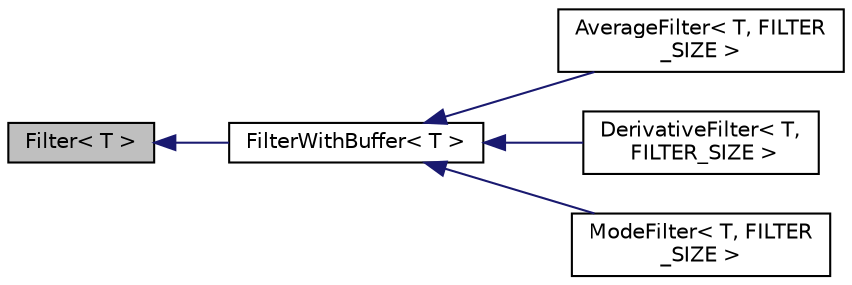 digraph "Filter&lt; T &gt;"
{
 // INTERACTIVE_SVG=YES
  edge [fontname="Helvetica",fontsize="10",labelfontname="Helvetica",labelfontsize="10"];
  node [fontname="Helvetica",fontsize="10",shape=record];
  rankdir="LR";
  Node1 [label="Filter\< T \>",height=0.2,width=0.4,color="black", fillcolor="grey75", style="filled" fontcolor="black"];
  Node1 -> Node2 [dir="back",color="midnightblue",fontsize="10",style="solid",fontname="Helvetica"];
  Node2 [label="FilterWithBuffer\< T \>",height=0.2,width=0.4,color="black", fillcolor="white", style="filled",URL="$classFilterWithBuffer.html"];
  Node2 -> Node3 [dir="back",color="midnightblue",fontsize="10",style="solid",fontname="Helvetica"];
  Node3 [label="AverageFilter\< T, FILTER\l_SIZE \>",height=0.2,width=0.4,color="black", fillcolor="white", style="filled",URL="$classAverageFilter.html"];
  Node2 -> Node4 [dir="back",color="midnightblue",fontsize="10",style="solid",fontname="Helvetica"];
  Node4 [label="DerivativeFilter\< T,\l FILTER_SIZE \>",height=0.2,width=0.4,color="black", fillcolor="white", style="filled",URL="$classDerivativeFilter.html"];
  Node2 -> Node5 [dir="back",color="midnightblue",fontsize="10",style="solid",fontname="Helvetica"];
  Node5 [label="ModeFilter\< T, FILTER\l_SIZE \>",height=0.2,width=0.4,color="black", fillcolor="white", style="filled",URL="$classModeFilter.html"];
}
